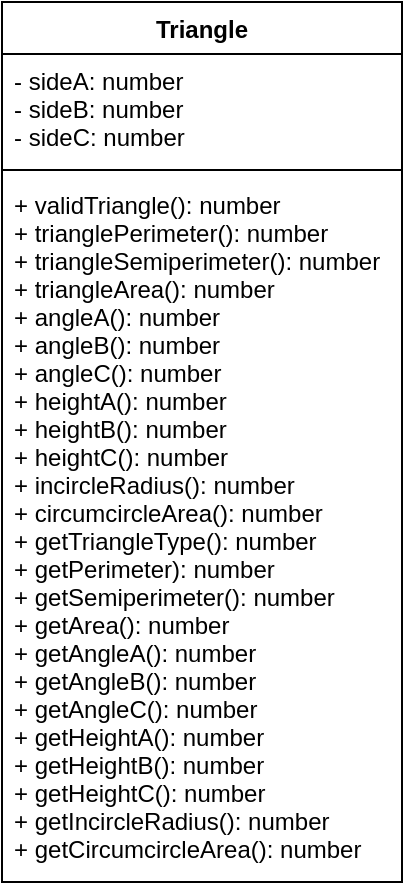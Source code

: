 <mxfile>
    <diagram id="kAmL3Wr0wB1ogDlUxc0c" name="Page-1">
        <mxGraphModel dx="1082" dy="749" grid="1" gridSize="10" guides="1" tooltips="1" connect="1" arrows="1" fold="1" page="1" pageScale="1" pageWidth="850" pageHeight="1100" math="0" shadow="0">
            <root>
                <mxCell id="0"/>
                <mxCell id="1" parent="0"/>
                <mxCell id="2" value="Triangle" style="swimlane;fontStyle=1;align=center;verticalAlign=top;childLayout=stackLayout;horizontal=1;startSize=26;horizontalStack=0;resizeParent=1;resizeParentMax=0;resizeLast=0;collapsible=1;marginBottom=0;" vertex="1" parent="1">
                    <mxGeometry x="260" y="190" width="200" height="440" as="geometry"/>
                </mxCell>
                <mxCell id="3" value="- sideA: number&#10;- sideB: number&#10;- sideC: number" style="text;strokeColor=none;fillColor=none;align=left;verticalAlign=top;spacingLeft=4;spacingRight=4;overflow=hidden;rotatable=0;points=[[0,0.5],[1,0.5]];portConstraint=eastwest;" vertex="1" parent="2">
                    <mxGeometry y="26" width="200" height="54" as="geometry"/>
                </mxCell>
                <mxCell id="4" value="" style="line;strokeWidth=1;fillColor=none;align=left;verticalAlign=middle;spacingTop=-1;spacingLeft=3;spacingRight=3;rotatable=0;labelPosition=right;points=[];portConstraint=eastwest;" vertex="1" parent="2">
                    <mxGeometry y="80" width="200" height="8" as="geometry"/>
                </mxCell>
                <mxCell id="5" value="+ validTriangle(): number&#10;+ trianglePerimeter(): number&#10;+ triangleSemiperimeter(): number&#10;+ triangleArea(): number&#10;+ angleA(): number&#10;+ angleB(): number&#10;+ angleC(): number&#10;+ heightA(): number&#10;+ heightB(): number&#10;+ heightC(): number&#10;+ incircleRadius(): number&#10;+ circumcircleArea(): number&#10;+ getTriangleType(): number&#10;+ getPerimeter): number&#10;+ getSemiperimeter(): number&#10;+ getArea(): number&#10;+ getAngleA(): number&#10;+ getAngleB(): number&#10;+ getAngleC(): number&#10;+ getHeightA(): number&#10;+ getHeightB(): number&#10;+ getHeightC(): number&#10;+ getIncircleRadius(): number&#10;+ getCircumcircleArea(): number" style="text;strokeColor=none;fillColor=none;align=left;verticalAlign=top;spacingLeft=4;spacingRight=4;overflow=hidden;rotatable=0;points=[[0,0.5],[1,0.5]];portConstraint=eastwest;" vertex="1" parent="2">
                    <mxGeometry y="88" width="200" height="352" as="geometry"/>
                </mxCell>
            </root>
        </mxGraphModel>
    </diagram>
</mxfile>
